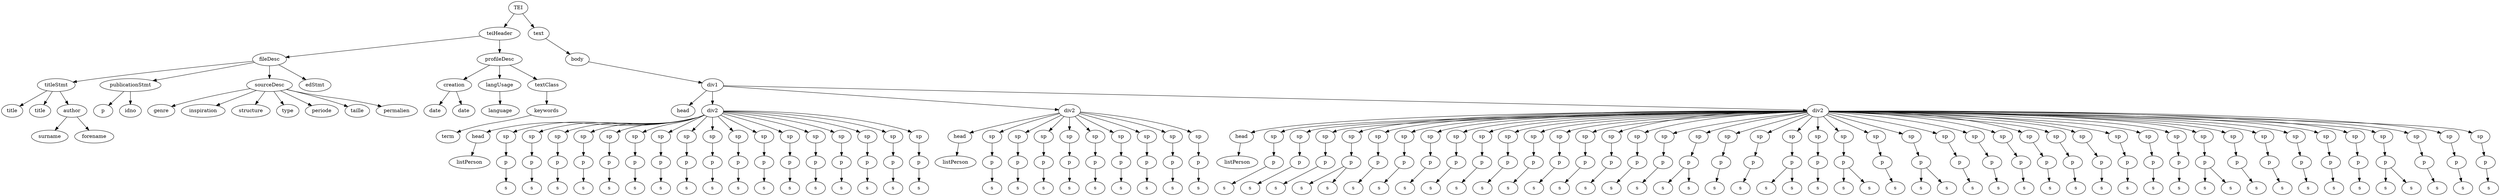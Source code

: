 digraph Tree {
	"t0" [label = "TEI"];
	"t1" [label = "teiHeader"];
	"t2" [label = "fileDesc"];
	"t3" [label = "titleStmt"];
	"t4" [label = "title"];
	"t5" [label = "title"];
	"t6" [label = "author"];
	"t7" [label = "surname"];
	"t8" [label = "forename"];
	"t9" [label = "publicationStmt"];
	"t10" [label = "p"];
	"t11" [label = "idno"];
	"t12" [label = "sourceDesc"];
	"t13" [label = "genre"];
	"t14" [label = "inspiration"];
	"t15" [label = "structure"];
	"t16" [label = "type"];
	"t17" [label = "periode"];
	"t18" [label = "taille"];
	"t19" [label = "permalien"];
	"t20" [label = "edStmt"];
	"t21" [label = "profileDesc"];
	"t22" [label = "creation"];
	"t23" [label = "date"];
	"t24" [label = "date"];
	"t25" [label = "langUsage"];
	"t26" [label = "language"];
	"t27" [label = "textClass"];
	"t28" [label = "keywords"];
	"t29" [label = "term"];
	"t30" [label = "text"];
	"t31" [label = "body"];
	"t32" [label = "div1"];
	"t33" [label = "head"];
	"t34" [label = "div2"];
	"t35" [label = "head"];
	"t36" [label = "listPerson"];
	"t37" [label = "sp"];
	"t38" [label = "p"];
	"t39" [label = "s"];
	"t40" [label = "sp"];
	"t41" [label = "p"];
	"t42" [label = "s"];
	"t43" [label = "sp"];
	"t44" [label = "p"];
	"t45" [label = "s"];
	"t46" [label = "sp"];
	"t47" [label = "p"];
	"t48" [label = "s"];
	"t49" [label = "sp"];
	"t50" [label = "p"];
	"t51" [label = "s"];
	"t52" [label = "sp"];
	"t53" [label = "p"];
	"t54" [label = "s"];
	"t55" [label = "sp"];
	"t56" [label = "p"];
	"t57" [label = "s"];
	"t58" [label = "sp"];
	"t59" [label = "p"];
	"t60" [label = "s"];
	"t61" [label = "sp"];
	"t62" [label = "p"];
	"t63" [label = "s"];
	"t64" [label = "sp"];
	"t65" [label = "p"];
	"t66" [label = "s"];
	"t67" [label = "sp"];
	"t68" [label = "p"];
	"t69" [label = "s"];
	"t70" [label = "sp"];
	"t71" [label = "p"];
	"t72" [label = "s"];
	"t73" [label = "sp"];
	"t74" [label = "p"];
	"t75" [label = "s"];
	"t76" [label = "sp"];
	"t77" [label = "p"];
	"t78" [label = "s"];
	"t79" [label = "sp"];
	"t80" [label = "p"];
	"t81" [label = "s"];
	"t82" [label = "sp"];
	"t83" [label = "p"];
	"t84" [label = "s"];
	"t85" [label = "sp"];
	"t86" [label = "p"];
	"t87" [label = "s"];
	"t88" [label = "div2"];
	"t89" [label = "head"];
	"t90" [label = "listPerson"];
	"t91" [label = "sp"];
	"t92" [label = "p"];
	"t93" [label = "s"];
	"t94" [label = "sp"];
	"t95" [label = "p"];
	"t96" [label = "s"];
	"t97" [label = "sp"];
	"t98" [label = "p"];
	"t99" [label = "s"];
	"t100" [label = "sp"];
	"t101" [label = "p"];
	"t102" [label = "s"];
	"t103" [label = "sp"];
	"t104" [label = "p"];
	"t105" [label = "s"];
	"t106" [label = "sp"];
	"t107" [label = "p"];
	"t108" [label = "s"];
	"t109" [label = "sp"];
	"t110" [label = "p"];
	"t111" [label = "s"];
	"t112" [label = "sp"];
	"t113" [label = "p"];
	"t114" [label = "s"];
	"t115" [label = "sp"];
	"t116" [label = "p"];
	"t117" [label = "s"];
	"t118" [label = "div2"];
	"t119" [label = "head"];
	"t120" [label = "listPerson"];
	"t121" [label = "sp"];
	"t122" [label = "p"];
	"t123" [label = "s"];
	"t124" [label = "sp"];
	"t125" [label = "p"];
	"t126" [label = "s"];
	"t127" [label = "sp"];
	"t128" [label = "p"];
	"t129" [label = "s"];
	"t130" [label = "sp"];
	"t131" [label = "p"];
	"t132" [label = "s"];
	"t133" [label = "s"];
	"t134" [label = "sp"];
	"t135" [label = "p"];
	"t136" [label = "s"];
	"t137" [label = "sp"];
	"t138" [label = "p"];
	"t139" [label = "s"];
	"t140" [label = "sp"];
	"t141" [label = "p"];
	"t142" [label = "s"];
	"t143" [label = "sp"];
	"t144" [label = "p"];
	"t145" [label = "s"];
	"t146" [label = "sp"];
	"t147" [label = "p"];
	"t148" [label = "s"];
	"t149" [label = "sp"];
	"t150" [label = "p"];
	"t151" [label = "s"];
	"t152" [label = "sp"];
	"t153" [label = "p"];
	"t154" [label = "s"];
	"t155" [label = "sp"];
	"t156" [label = "p"];
	"t157" [label = "s"];
	"t158" [label = "sp"];
	"t159" [label = "p"];
	"t160" [label = "s"];
	"t161" [label = "sp"];
	"t162" [label = "p"];
	"t163" [label = "s"];
	"t164" [label = "sp"];
	"t165" [label = "p"];
	"t166" [label = "s"];
	"t167" [label = "sp"];
	"t168" [label = "p"];
	"t169" [label = "s"];
	"t170" [label = "sp"];
	"t171" [label = "p"];
	"t172" [label = "s"];
	"t173" [label = "s"];
	"t174" [label = "sp"];
	"t175" [label = "p"];
	"t176" [label = "s"];
	"t177" [label = "sp"];
	"t178" [label = "p"];
	"t179" [label = "s"];
	"t180" [label = "sp"];
	"t181" [label = "p"];
	"t182" [label = "s"];
	"t183" [label = "s"];
	"t184" [label = "sp"];
	"t185" [label = "p"];
	"t186" [label = "s"];
	"t187" [label = "sp"];
	"t188" [label = "p"];
	"t189" [label = "s"];
	"t190" [label = "s"];
	"t191" [label = "sp"];
	"t192" [label = "p"];
	"t193" [label = "s"];
	"t194" [label = "sp"];
	"t195" [label = "p"];
	"t196" [label = "s"];
	"t197" [label = "s"];
	"t198" [label = "sp"];
	"t199" [label = "p"];
	"t200" [label = "s"];
	"t201" [label = "sp"];
	"t202" [label = "p"];
	"t203" [label = "s"];
	"t204" [label = "sp"];
	"t205" [label = "p"];
	"t206" [label = "s"];
	"t207" [label = "sp"];
	"t208" [label = "p"];
	"t209" [label = "s"];
	"t210" [label = "sp"];
	"t211" [label = "p"];
	"t212" [label = "s"];
	"t213" [label = "sp"];
	"t214" [label = "p"];
	"t215" [label = "s"];
	"t216" [label = "sp"];
	"t217" [label = "p"];
	"t218" [label = "s"];
	"t219" [label = "sp"];
	"t220" [label = "p"];
	"t221" [label = "s"];
	"t222" [label = "sp"];
	"t223" [label = "p"];
	"t224" [label = "s"];
	"t225" [label = "sp"];
	"t226" [label = "p"];
	"t227" [label = "s"];
	"t228" [label = "s"];
	"t229" [label = "sp"];
	"t230" [label = "p"];
	"t231" [label = "s"];
	"t232" [label = "sp"];
	"t233" [label = "p"];
	"t234" [label = "s"];
	"t235" [label = "sp"];
	"t236" [label = "p"];
	"t237" [label = "s"];
	"t238" [label = "sp"];
	"t239" [label = "p"];
	"t240" [label = "s"];
	"t241" [label = "sp"];
	"t242" [label = "p"];
	"t243" [label = "s"];
	"t244" [label = "sp"];
	"t245" [label = "p"];
	"t246" [label = "s"];
	"t247" [label = "s"];
	"t248" [label = "sp"];
	"t249" [label = "p"];
	"t250" [label = "s"];
	"t251" [label = "sp"];
	"t252" [label = "p"];
	"t253" [label = "s"];
	"t254" [label = "sp"];
	"t255" [label = "p"];
	"t256" [label = "s"];
	"t0" -> "t1";
	"t1" -> "t2";
	"t2" -> "t3";
	"t3" -> "t4";
	"t3" -> "t5";
	"t3" -> "t6";
	"t6" -> "t7";
	"t6" -> "t8";
	"t2" -> "t9";
	"t9" -> "t10";
	"t9" -> "t11";
	"t2" -> "t12";
	"t12" -> "t13";
	"t12" -> "t14";
	"t12" -> "t15";
	"t12" -> "t16";
	"t12" -> "t17";
	"t12" -> "t18";
	"t12" -> "t19";
	"t2" -> "t20";
	"t1" -> "t21";
	"t21" -> "t22";
	"t22" -> "t23";
	"t22" -> "t24";
	"t21" -> "t25";
	"t25" -> "t26";
	"t21" -> "t27";
	"t27" -> "t28";
	"t28" -> "t29";
	"t0" -> "t30";
	"t30" -> "t31";
	"t31" -> "t32";
	"t32" -> "t33";
	"t32" -> "t34";
	"t34" -> "t35";
	"t35" -> "t36";
	"t34" -> "t37";
	"t37" -> "t38";
	"t38" -> "t39";
	"t34" -> "t40";
	"t40" -> "t41";
	"t41" -> "t42";
	"t34" -> "t43";
	"t43" -> "t44";
	"t44" -> "t45";
	"t34" -> "t46";
	"t46" -> "t47";
	"t47" -> "t48";
	"t34" -> "t49";
	"t49" -> "t50";
	"t50" -> "t51";
	"t34" -> "t52";
	"t52" -> "t53";
	"t53" -> "t54";
	"t34" -> "t55";
	"t55" -> "t56";
	"t56" -> "t57";
	"t34" -> "t58";
	"t58" -> "t59";
	"t59" -> "t60";
	"t34" -> "t61";
	"t61" -> "t62";
	"t62" -> "t63";
	"t34" -> "t64";
	"t64" -> "t65";
	"t65" -> "t66";
	"t34" -> "t67";
	"t67" -> "t68";
	"t68" -> "t69";
	"t34" -> "t70";
	"t70" -> "t71";
	"t71" -> "t72";
	"t34" -> "t73";
	"t73" -> "t74";
	"t74" -> "t75";
	"t34" -> "t76";
	"t76" -> "t77";
	"t77" -> "t78";
	"t34" -> "t79";
	"t79" -> "t80";
	"t80" -> "t81";
	"t34" -> "t82";
	"t82" -> "t83";
	"t83" -> "t84";
	"t34" -> "t85";
	"t85" -> "t86";
	"t86" -> "t87";
	"t32" -> "t88";
	"t88" -> "t89";
	"t89" -> "t90";
	"t88" -> "t91";
	"t91" -> "t92";
	"t92" -> "t93";
	"t88" -> "t94";
	"t94" -> "t95";
	"t95" -> "t96";
	"t88" -> "t97";
	"t97" -> "t98";
	"t98" -> "t99";
	"t88" -> "t100";
	"t100" -> "t101";
	"t101" -> "t102";
	"t88" -> "t103";
	"t103" -> "t104";
	"t104" -> "t105";
	"t88" -> "t106";
	"t106" -> "t107";
	"t107" -> "t108";
	"t88" -> "t109";
	"t109" -> "t110";
	"t110" -> "t111";
	"t88" -> "t112";
	"t112" -> "t113";
	"t113" -> "t114";
	"t88" -> "t115";
	"t115" -> "t116";
	"t116" -> "t117";
	"t32" -> "t118";
	"t118" -> "t119";
	"t119" -> "t120";
	"t118" -> "t121";
	"t121" -> "t122";
	"t122" -> "t123";
	"t118" -> "t124";
	"t124" -> "t125";
	"t125" -> "t126";
	"t118" -> "t127";
	"t127" -> "t128";
	"t128" -> "t129";
	"t118" -> "t130";
	"t130" -> "t131";
	"t131" -> "t132";
	"t131" -> "t133";
	"t118" -> "t134";
	"t134" -> "t135";
	"t135" -> "t136";
	"t118" -> "t137";
	"t137" -> "t138";
	"t138" -> "t139";
	"t118" -> "t140";
	"t140" -> "t141";
	"t141" -> "t142";
	"t118" -> "t143";
	"t143" -> "t144";
	"t144" -> "t145";
	"t118" -> "t146";
	"t146" -> "t147";
	"t147" -> "t148";
	"t118" -> "t149";
	"t149" -> "t150";
	"t150" -> "t151";
	"t118" -> "t152";
	"t152" -> "t153";
	"t153" -> "t154";
	"t118" -> "t155";
	"t155" -> "t156";
	"t156" -> "t157";
	"t118" -> "t158";
	"t158" -> "t159";
	"t159" -> "t160";
	"t118" -> "t161";
	"t161" -> "t162";
	"t162" -> "t163";
	"t118" -> "t164";
	"t164" -> "t165";
	"t165" -> "t166";
	"t118" -> "t167";
	"t167" -> "t168";
	"t168" -> "t169";
	"t118" -> "t170";
	"t170" -> "t171";
	"t171" -> "t172";
	"t171" -> "t173";
	"t118" -> "t174";
	"t174" -> "t175";
	"t175" -> "t176";
	"t118" -> "t177";
	"t177" -> "t178";
	"t178" -> "t179";
	"t118" -> "t180";
	"t180" -> "t181";
	"t181" -> "t182";
	"t181" -> "t183";
	"t118" -> "t184";
	"t184" -> "t185";
	"t185" -> "t186";
	"t118" -> "t187";
	"t187" -> "t188";
	"t188" -> "t189";
	"t188" -> "t190";
	"t118" -> "t191";
	"t191" -> "t192";
	"t192" -> "t193";
	"t118" -> "t194";
	"t194" -> "t195";
	"t195" -> "t196";
	"t195" -> "t197";
	"t118" -> "t198";
	"t198" -> "t199";
	"t199" -> "t200";
	"t118" -> "t201";
	"t201" -> "t202";
	"t202" -> "t203";
	"t118" -> "t204";
	"t204" -> "t205";
	"t205" -> "t206";
	"t118" -> "t207";
	"t207" -> "t208";
	"t208" -> "t209";
	"t118" -> "t210";
	"t210" -> "t211";
	"t211" -> "t212";
	"t118" -> "t213";
	"t213" -> "t214";
	"t214" -> "t215";
	"t118" -> "t216";
	"t216" -> "t217";
	"t217" -> "t218";
	"t118" -> "t219";
	"t219" -> "t220";
	"t220" -> "t221";
	"t118" -> "t222";
	"t222" -> "t223";
	"t223" -> "t224";
	"t118" -> "t225";
	"t225" -> "t226";
	"t226" -> "t227";
	"t226" -> "t228";
	"t118" -> "t229";
	"t229" -> "t230";
	"t230" -> "t231";
	"t118" -> "t232";
	"t232" -> "t233";
	"t233" -> "t234";
	"t118" -> "t235";
	"t235" -> "t236";
	"t236" -> "t237";
	"t118" -> "t238";
	"t238" -> "t239";
	"t239" -> "t240";
	"t118" -> "t241";
	"t241" -> "t242";
	"t242" -> "t243";
	"t118" -> "t244";
	"t244" -> "t245";
	"t245" -> "t246";
	"t245" -> "t247";
	"t118" -> "t248";
	"t248" -> "t249";
	"t249" -> "t250";
	"t118" -> "t251";
	"t251" -> "t252";
	"t252" -> "t253";
	"t118" -> "t254";
	"t254" -> "t255";
	"t255" -> "t256";
}
